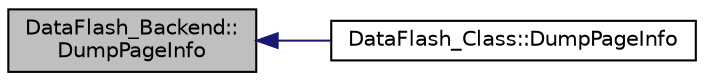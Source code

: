 digraph "DataFlash_Backend::DumpPageInfo"
{
 // INTERACTIVE_SVG=YES
  edge [fontname="Helvetica",fontsize="10",labelfontname="Helvetica",labelfontsize="10"];
  node [fontname="Helvetica",fontsize="10",shape=record];
  rankdir="LR";
  Node1 [label="DataFlash_Backend::\lDumpPageInfo",height=0.2,width=0.4,color="black", fillcolor="grey75", style="filled", fontcolor="black"];
  Node1 -> Node2 [dir="back",color="midnightblue",fontsize="10",style="solid",fontname="Helvetica"];
  Node2 [label="DataFlash_Class::DumpPageInfo",height=0.2,width=0.4,color="black", fillcolor="white", style="filled",URL="$classDataFlash__Class.html#aedc7a5055d1acfc186dbf61ef76b68c4"];
}
